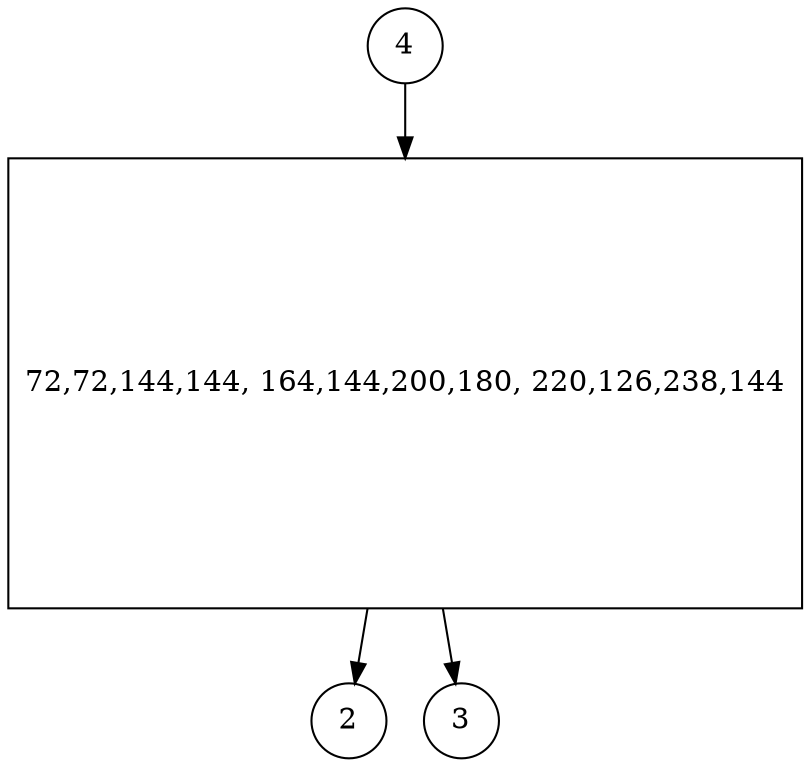 digraph{
    1[label="72,72,144,144, 164,144,200,180, 220,126,238,144" shape=embed, width=5, height=3] 
    2[shape=circle] 
    3[shape=circle]
    4[shape=circle]

    1:1:w->2
    1:2->3
    4->1:3:e
    
}
